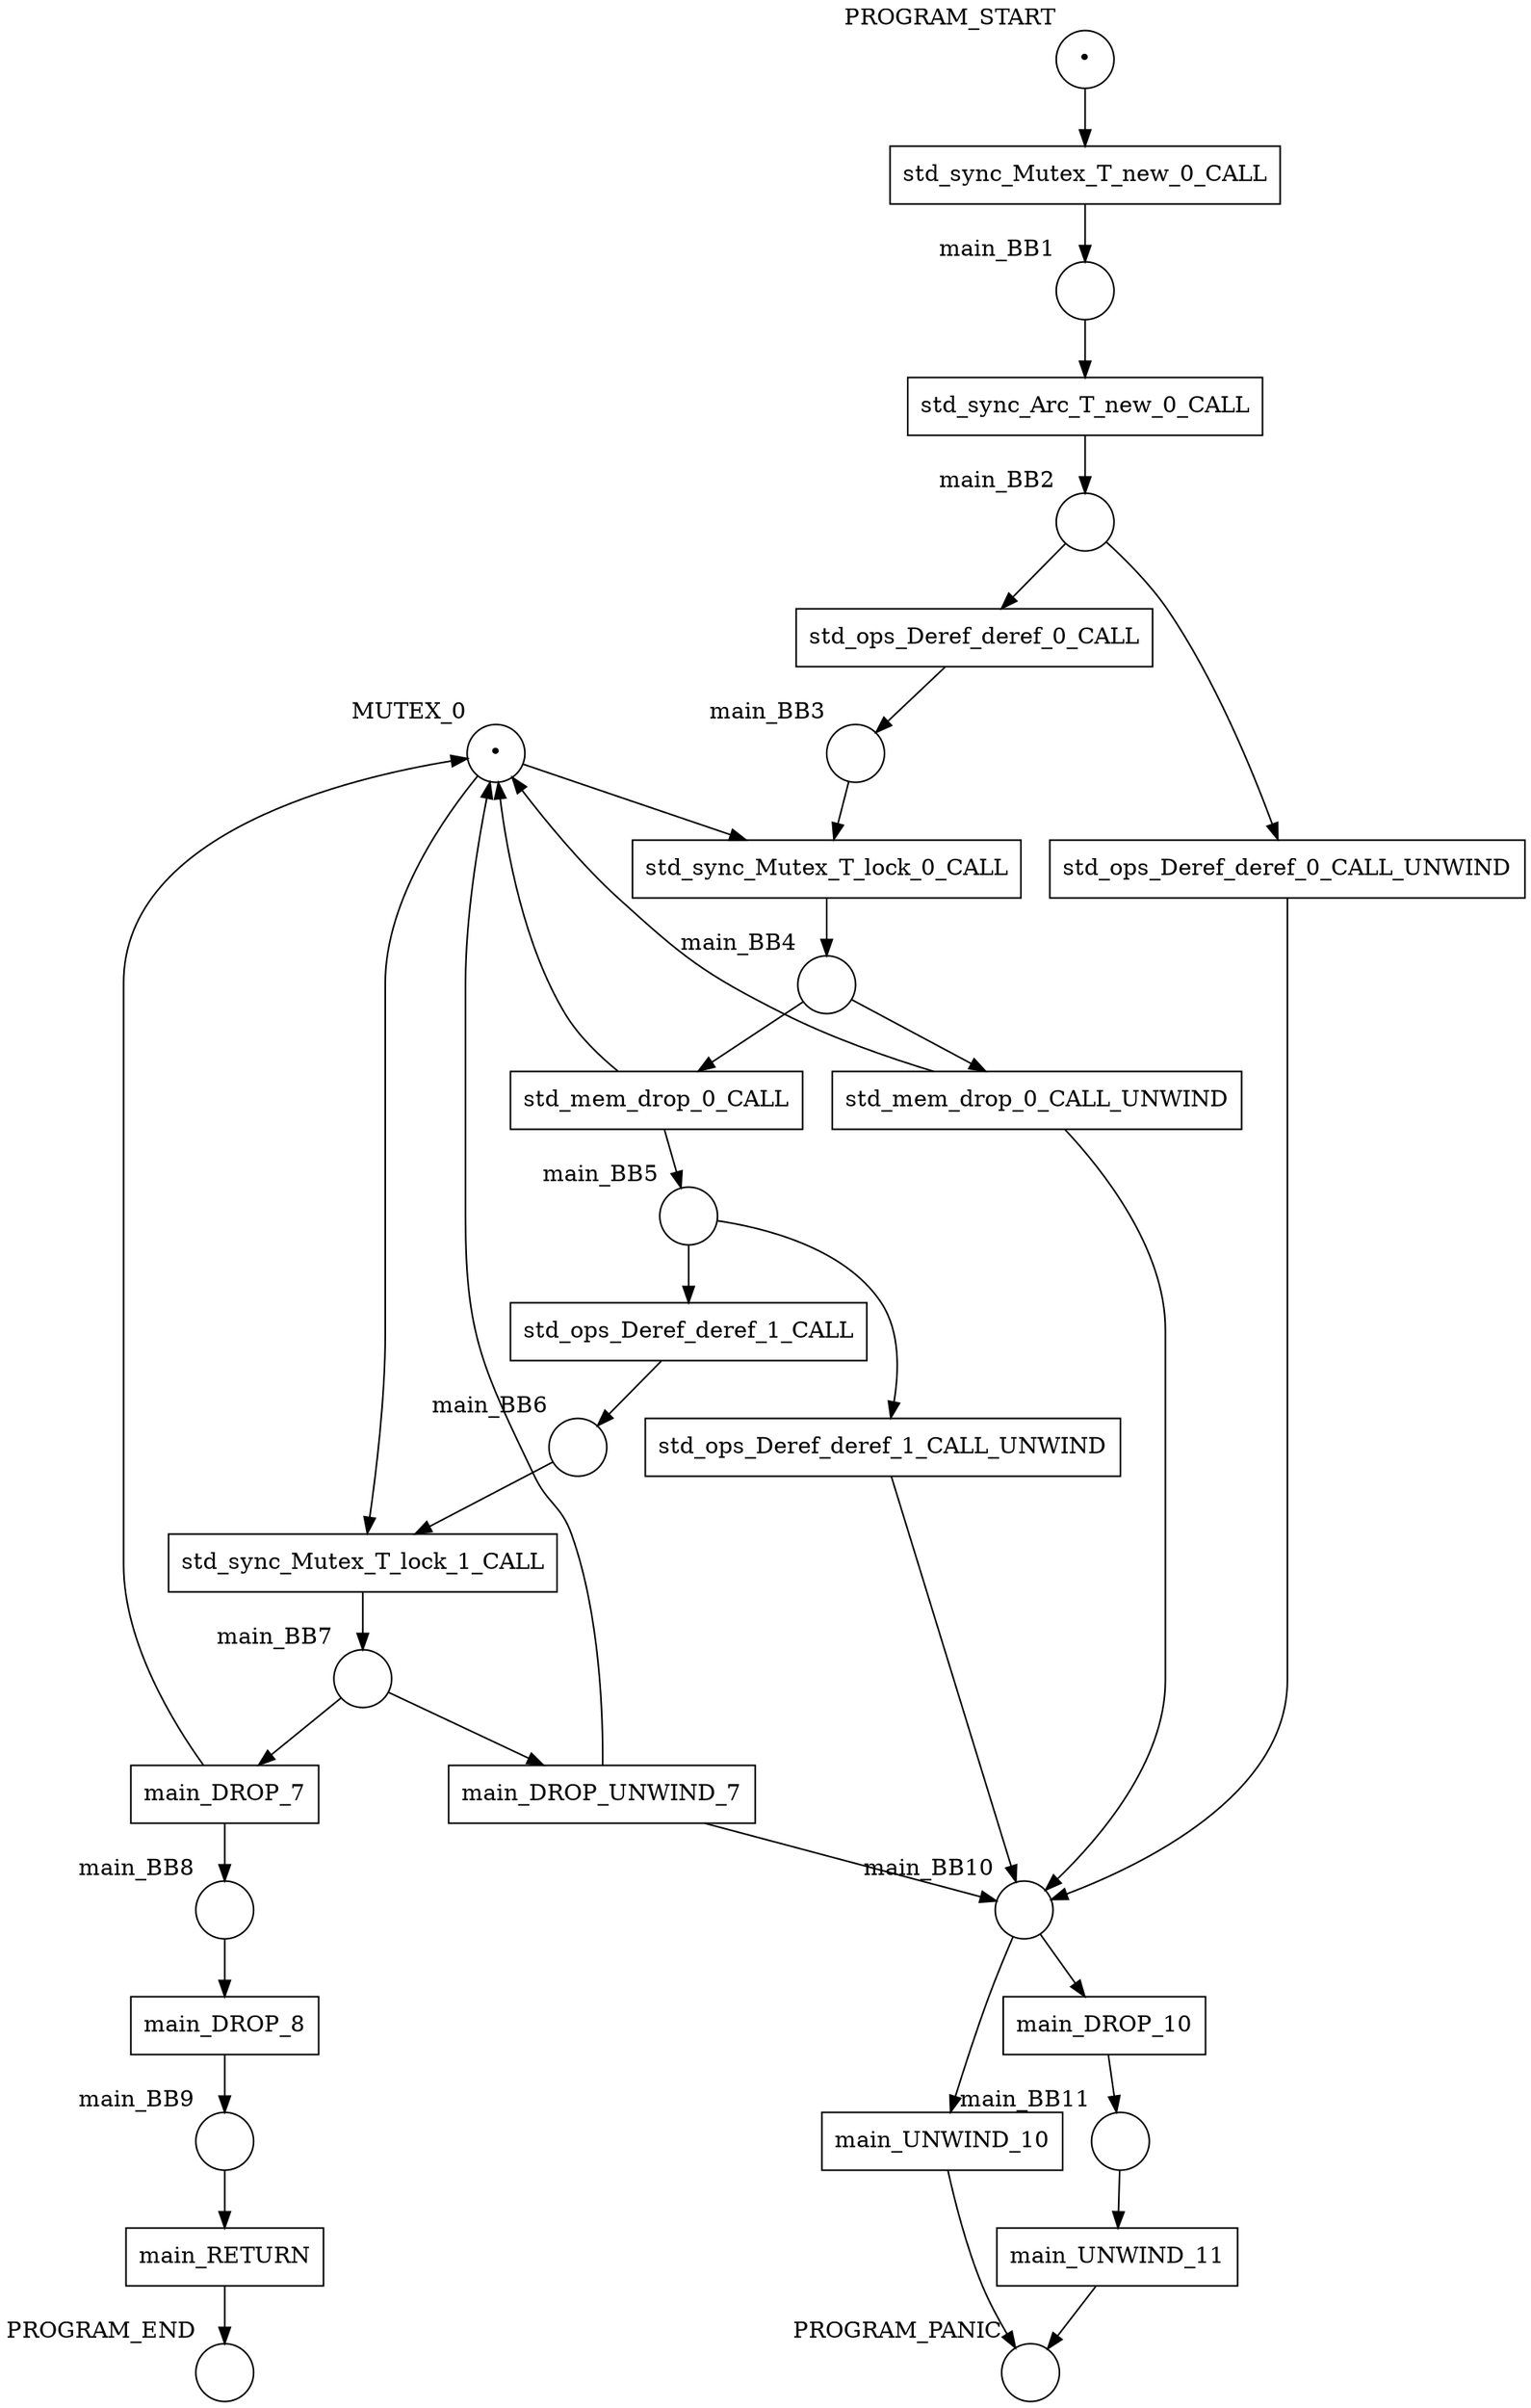 digraph petrinet {
    MUTEX_0 [shape="circle" xlabel="MUTEX_0" label="•"];
    PROGRAM_END [shape="circle" xlabel="PROGRAM_END" label=""];
    PROGRAM_PANIC [shape="circle" xlabel="PROGRAM_PANIC" label=""];
    PROGRAM_START [shape="circle" xlabel="PROGRAM_START" label="•"];
    main_BB1 [shape="circle" xlabel="main_BB1" label=""];
    main_BB10 [shape="circle" xlabel="main_BB10" label=""];
    main_BB11 [shape="circle" xlabel="main_BB11" label=""];
    main_BB2 [shape="circle" xlabel="main_BB2" label=""];
    main_BB3 [shape="circle" xlabel="main_BB3" label=""];
    main_BB4 [shape="circle" xlabel="main_BB4" label=""];
    main_BB5 [shape="circle" xlabel="main_BB5" label=""];
    main_BB6 [shape="circle" xlabel="main_BB6" label=""];
    main_BB7 [shape="circle" xlabel="main_BB7" label=""];
    main_BB8 [shape="circle" xlabel="main_BB8" label=""];
    main_BB9 [shape="circle" xlabel="main_BB9" label=""];
    main_DROP_10 [shape="box" xlabel="" label="main_DROP_10"];
    main_DROP_7 [shape="box" xlabel="" label="main_DROP_7"];
    main_DROP_8 [shape="box" xlabel="" label="main_DROP_8"];
    main_DROP_UNWIND_7 [shape="box" xlabel="" label="main_DROP_UNWIND_7"];
    main_RETURN [shape="box" xlabel="" label="main_RETURN"];
    main_UNWIND_10 [shape="box" xlabel="" label="main_UNWIND_10"];
    main_UNWIND_11 [shape="box" xlabel="" label="main_UNWIND_11"];
    std_mem_drop_0_CALL [shape="box" xlabel="" label="std_mem_drop_0_CALL"];
    std_mem_drop_0_CALL_UNWIND [shape="box" xlabel="" label="std_mem_drop_0_CALL_UNWIND"];
    std_ops_Deref_deref_0_CALL [shape="box" xlabel="" label="std_ops_Deref_deref_0_CALL"];
    std_ops_Deref_deref_0_CALL_UNWIND [shape="box" xlabel="" label="std_ops_Deref_deref_0_CALL_UNWIND"];
    std_ops_Deref_deref_1_CALL [shape="box" xlabel="" label="std_ops_Deref_deref_1_CALL"];
    std_ops_Deref_deref_1_CALL_UNWIND [shape="box" xlabel="" label="std_ops_Deref_deref_1_CALL_UNWIND"];
    std_sync_Arc_T_new_0_CALL [shape="box" xlabel="" label="std_sync_Arc_T_new_0_CALL"];
    std_sync_Mutex_T_lock_0_CALL [shape="box" xlabel="" label="std_sync_Mutex_T_lock_0_CALL"];
    std_sync_Mutex_T_lock_1_CALL [shape="box" xlabel="" label="std_sync_Mutex_T_lock_1_CALL"];
    std_sync_Mutex_T_new_0_CALL [shape="box" xlabel="" label="std_sync_Mutex_T_new_0_CALL"];
    MUTEX_0 -> std_sync_Mutex_T_lock_0_CALL;
    MUTEX_0 -> std_sync_Mutex_T_lock_1_CALL;
    PROGRAM_START -> std_sync_Mutex_T_new_0_CALL;
    main_BB1 -> std_sync_Arc_T_new_0_CALL;
    main_BB10 -> main_DROP_10;
    main_BB10 -> main_UNWIND_10;
    main_BB11 -> main_UNWIND_11;
    main_BB2 -> std_ops_Deref_deref_0_CALL;
    main_BB2 -> std_ops_Deref_deref_0_CALL_UNWIND;
    main_BB3 -> std_sync_Mutex_T_lock_0_CALL;
    main_BB4 -> std_mem_drop_0_CALL;
    main_BB4 -> std_mem_drop_0_CALL_UNWIND;
    main_BB5 -> std_ops_Deref_deref_1_CALL;
    main_BB5 -> std_ops_Deref_deref_1_CALL_UNWIND;
    main_BB6 -> std_sync_Mutex_T_lock_1_CALL;
    main_BB7 -> main_DROP_7;
    main_BB7 -> main_DROP_UNWIND_7;
    main_BB8 -> main_DROP_8;
    main_BB9 -> main_RETURN;
    main_DROP_10 -> main_BB11;
    main_DROP_7 -> MUTEX_0;
    main_DROP_7 -> main_BB8;
    main_DROP_8 -> main_BB9;
    main_DROP_UNWIND_7 -> MUTEX_0;
    main_DROP_UNWIND_7 -> main_BB10;
    main_RETURN -> PROGRAM_END;
    main_UNWIND_10 -> PROGRAM_PANIC;
    main_UNWIND_11 -> PROGRAM_PANIC;
    std_mem_drop_0_CALL -> MUTEX_0;
    std_mem_drop_0_CALL -> main_BB5;
    std_mem_drop_0_CALL_UNWIND -> MUTEX_0;
    std_mem_drop_0_CALL_UNWIND -> main_BB10;
    std_ops_Deref_deref_0_CALL -> main_BB3;
    std_ops_Deref_deref_0_CALL_UNWIND -> main_BB10;
    std_ops_Deref_deref_1_CALL -> main_BB6;
    std_ops_Deref_deref_1_CALL_UNWIND -> main_BB10;
    std_sync_Arc_T_new_0_CALL -> main_BB2;
    std_sync_Mutex_T_lock_0_CALL -> main_BB4;
    std_sync_Mutex_T_lock_1_CALL -> main_BB7;
    std_sync_Mutex_T_new_0_CALL -> main_BB1;
}
